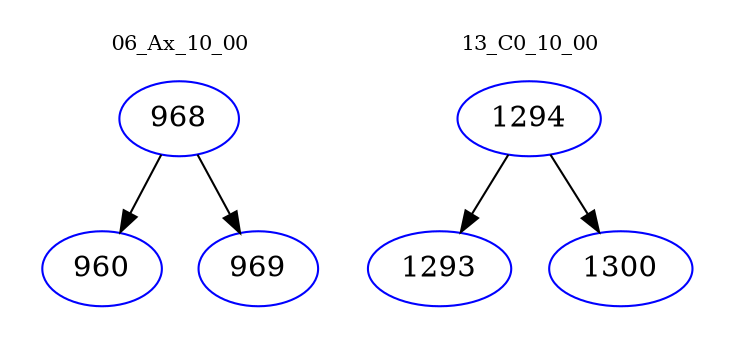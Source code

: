digraph{
subgraph cluster_0 {
color = white
label = "06_Ax_10_00";
fontsize=10;
T0_968 [label="968", color="blue"]
T0_968 -> T0_960 [color="black"]
T0_960 [label="960", color="blue"]
T0_968 -> T0_969 [color="black"]
T0_969 [label="969", color="blue"]
}
subgraph cluster_1 {
color = white
label = "13_C0_10_00";
fontsize=10;
T1_1294 [label="1294", color="blue"]
T1_1294 -> T1_1293 [color="black"]
T1_1293 [label="1293", color="blue"]
T1_1294 -> T1_1300 [color="black"]
T1_1300 [label="1300", color="blue"]
}
}
